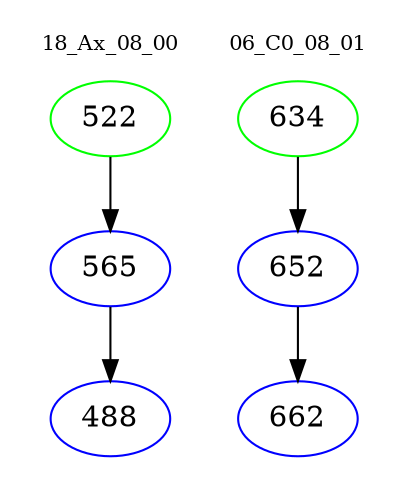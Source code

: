 digraph{
subgraph cluster_0 {
color = white
label = "18_Ax_08_00";
fontsize=10;
T0_522 [label="522", color="green"]
T0_522 -> T0_565 [color="black"]
T0_565 [label="565", color="blue"]
T0_565 -> T0_488 [color="black"]
T0_488 [label="488", color="blue"]
}
subgraph cluster_1 {
color = white
label = "06_C0_08_01";
fontsize=10;
T1_634 [label="634", color="green"]
T1_634 -> T1_652 [color="black"]
T1_652 [label="652", color="blue"]
T1_652 -> T1_662 [color="black"]
T1_662 [label="662", color="blue"]
}
}
